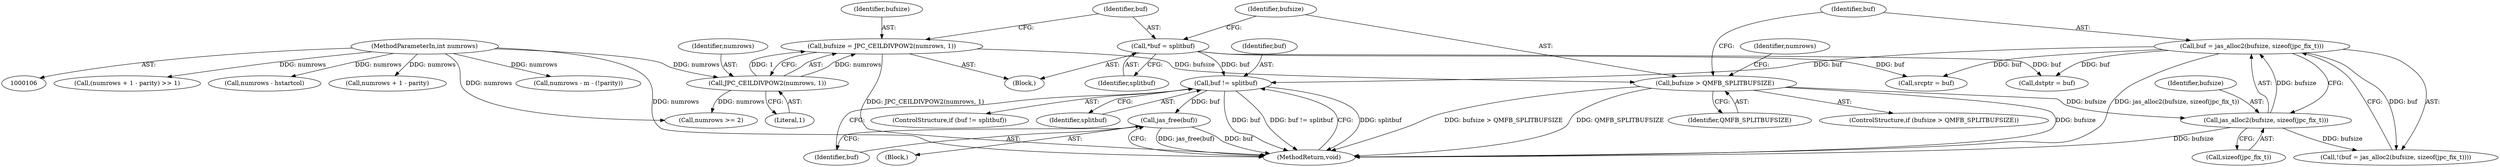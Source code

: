 digraph "0_jasper_4a59cfaf9ab3d48fca4a15c0d2674bf7138e3d1a_0@pointer" {
"1000274" [label="(Call,buf != splitbuf)"];
"1000120" [label="(Call,*buf = splitbuf)"];
"1000135" [label="(Call,buf = jas_alloc2(bufsize, sizeof(jpc_fix_t)))"];
"1000137" [label="(Call,jas_alloc2(bufsize, sizeof(jpc_fix_t)))"];
"1000129" [label="(Call,bufsize > QMFB_SPLITBUFSIZE)"];
"1000113" [label="(Call,bufsize = JPC_CEILDIVPOW2(numrows, 1))"];
"1000115" [label="(Call,JPC_CEILDIVPOW2(numrows, 1))"];
"1000108" [label="(MethodParameterIn,int numrows)"];
"1000278" [label="(Call,jas_free(buf))"];
"1000251" [label="(Call,srcptr = buf)"];
"1000135" [label="(Call,buf = jas_alloc2(bufsize, sizeof(jpc_fix_t)))"];
"1000274" [label="(Call,buf != splitbuf)"];
"1000138" [label="(Identifier,bufsize)"];
"1000150" [label="(Call,(numrows + 1 - parity) >> 1)"];
"1000129" [label="(Call,bufsize > QMFB_SPLITBUFSIZE)"];
"1000128" [label="(ControlStructure,if (bufsize > QMFB_SPLITBUFSIZE))"];
"1000273" [label="(ControlStructure,if (buf != splitbuf))"];
"1000116" [label="(Identifier,numrows)"];
"1000111" [label="(Block,)"];
"1000115" [label="(Call,JPC_CEILDIVPOW2(numrows, 1))"];
"1000279" [label="(Identifier,buf)"];
"1000122" [label="(Identifier,splitbuf)"];
"1000280" [label="(MethodReturn,void)"];
"1000130" [label="(Identifier,bufsize)"];
"1000108" [label="(MethodParameterIn,int numrows)"];
"1000277" [label="(Block,)"];
"1000136" [label="(Identifier,buf)"];
"1000165" [label="(Call,dstptr = buf)"];
"1000275" [label="(Identifier,buf)"];
"1000134" [label="(Call,!(buf = jas_alloc2(bufsize, sizeof(jpc_fix_t))))"];
"1000159" [label="(Call,numrows - hstartcol)"];
"1000131" [label="(Identifier,QMFB_SPLITBUFSIZE)"];
"1000121" [label="(Identifier,buf)"];
"1000278" [label="(Call,jas_free(buf))"];
"1000113" [label="(Call,bufsize = JPC_CEILDIVPOW2(numrows, 1))"];
"1000114" [label="(Identifier,bufsize)"];
"1000151" [label="(Call,numrows + 1 - parity)"];
"1000218" [label="(Call,numrows - m - (!parity))"];
"1000145" [label="(Identifier,numrows)"];
"1000139" [label="(Call,sizeof(jpc_fix_t))"];
"1000120" [label="(Call,*buf = splitbuf)"];
"1000276" [label="(Identifier,splitbuf)"];
"1000144" [label="(Call,numrows >= 2)"];
"1000137" [label="(Call,jas_alloc2(bufsize, sizeof(jpc_fix_t)))"];
"1000117" [label="(Literal,1)"];
"1000274" -> "1000273"  [label="AST: "];
"1000274" -> "1000276"  [label="CFG: "];
"1000275" -> "1000274"  [label="AST: "];
"1000276" -> "1000274"  [label="AST: "];
"1000279" -> "1000274"  [label="CFG: "];
"1000280" -> "1000274"  [label="CFG: "];
"1000274" -> "1000280"  [label="DDG: splitbuf"];
"1000274" -> "1000280"  [label="DDG: buf"];
"1000274" -> "1000280"  [label="DDG: buf != splitbuf"];
"1000120" -> "1000274"  [label="DDG: buf"];
"1000135" -> "1000274"  [label="DDG: buf"];
"1000274" -> "1000278"  [label="DDG: buf"];
"1000120" -> "1000111"  [label="AST: "];
"1000120" -> "1000122"  [label="CFG: "];
"1000121" -> "1000120"  [label="AST: "];
"1000122" -> "1000120"  [label="AST: "];
"1000130" -> "1000120"  [label="CFG: "];
"1000120" -> "1000165"  [label="DDG: buf"];
"1000120" -> "1000251"  [label="DDG: buf"];
"1000135" -> "1000134"  [label="AST: "];
"1000135" -> "1000137"  [label="CFG: "];
"1000136" -> "1000135"  [label="AST: "];
"1000137" -> "1000135"  [label="AST: "];
"1000134" -> "1000135"  [label="CFG: "];
"1000135" -> "1000280"  [label="DDG: jas_alloc2(bufsize, sizeof(jpc_fix_t))"];
"1000135" -> "1000134"  [label="DDG: buf"];
"1000137" -> "1000135"  [label="DDG: bufsize"];
"1000135" -> "1000165"  [label="DDG: buf"];
"1000135" -> "1000251"  [label="DDG: buf"];
"1000137" -> "1000139"  [label="CFG: "];
"1000138" -> "1000137"  [label="AST: "];
"1000139" -> "1000137"  [label="AST: "];
"1000137" -> "1000280"  [label="DDG: bufsize"];
"1000137" -> "1000134"  [label="DDG: bufsize"];
"1000129" -> "1000137"  [label="DDG: bufsize"];
"1000129" -> "1000128"  [label="AST: "];
"1000129" -> "1000131"  [label="CFG: "];
"1000130" -> "1000129"  [label="AST: "];
"1000131" -> "1000129"  [label="AST: "];
"1000136" -> "1000129"  [label="CFG: "];
"1000145" -> "1000129"  [label="CFG: "];
"1000129" -> "1000280"  [label="DDG: bufsize"];
"1000129" -> "1000280"  [label="DDG: bufsize > QMFB_SPLITBUFSIZE"];
"1000129" -> "1000280"  [label="DDG: QMFB_SPLITBUFSIZE"];
"1000113" -> "1000129"  [label="DDG: bufsize"];
"1000113" -> "1000111"  [label="AST: "];
"1000113" -> "1000115"  [label="CFG: "];
"1000114" -> "1000113"  [label="AST: "];
"1000115" -> "1000113"  [label="AST: "];
"1000121" -> "1000113"  [label="CFG: "];
"1000113" -> "1000280"  [label="DDG: JPC_CEILDIVPOW2(numrows, 1)"];
"1000115" -> "1000113"  [label="DDG: numrows"];
"1000115" -> "1000113"  [label="DDG: 1"];
"1000115" -> "1000117"  [label="CFG: "];
"1000116" -> "1000115"  [label="AST: "];
"1000117" -> "1000115"  [label="AST: "];
"1000108" -> "1000115"  [label="DDG: numrows"];
"1000115" -> "1000144"  [label="DDG: numrows"];
"1000108" -> "1000106"  [label="AST: "];
"1000108" -> "1000280"  [label="DDG: numrows"];
"1000108" -> "1000144"  [label="DDG: numrows"];
"1000108" -> "1000150"  [label="DDG: numrows"];
"1000108" -> "1000151"  [label="DDG: numrows"];
"1000108" -> "1000159"  [label="DDG: numrows"];
"1000108" -> "1000218"  [label="DDG: numrows"];
"1000278" -> "1000277"  [label="AST: "];
"1000278" -> "1000279"  [label="CFG: "];
"1000279" -> "1000278"  [label="AST: "];
"1000280" -> "1000278"  [label="CFG: "];
"1000278" -> "1000280"  [label="DDG: jas_free(buf)"];
"1000278" -> "1000280"  [label="DDG: buf"];
}
